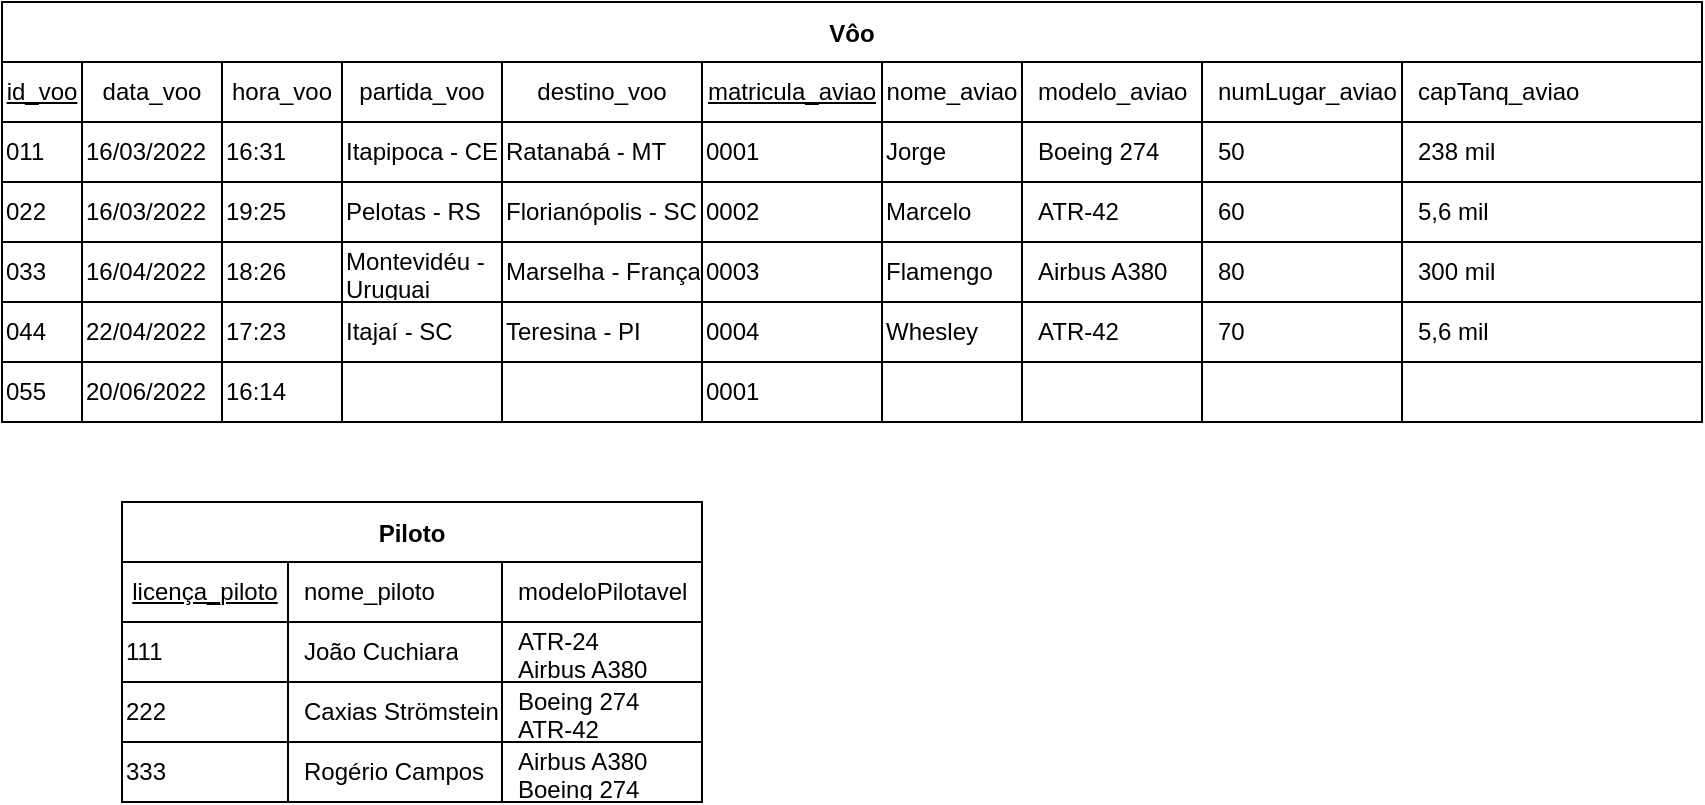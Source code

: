 <mxfile version="20.0.1" type="github">
  <diagram id="vThqgdTcGxecUPUlP4uH" name="Ex3">
    <mxGraphModel dx="782" dy="680" grid="1" gridSize="10" guides="1" tooltips="1" connect="1" arrows="1" fold="1" page="1" pageScale="1" pageWidth="827" pageHeight="1169" math="0" shadow="0">
      <root>
        <mxCell id="0" />
        <mxCell id="1" parent="0" />
        <mxCell id="BJTNGmuwHmOQBh0ry1tt-1" value="Vôo" style="shape=table;startSize=30;container=1;collapsible=0;childLayout=tableLayout;fixedRows=1;rowLines=1;fontStyle=1;swimlaneFillColor=default;align=center;" vertex="1" parent="1">
          <mxGeometry x="130" y="120" width="850" height="210" as="geometry" />
        </mxCell>
        <mxCell id="BJTNGmuwHmOQBh0ry1tt-15" style="shape=tableRow;horizontal=0;startSize=0;swimlaneHead=0;swimlaneBody=0;top=0;left=0;bottom=0;right=0;collapsible=0;dropTarget=0;fillColor=none;points=[[0,0.5],[1,0.5]];portConstraint=eastwest;" vertex="1" parent="BJTNGmuwHmOQBh0ry1tt-1">
          <mxGeometry y="30" width="850" height="30" as="geometry" />
        </mxCell>
        <mxCell id="BJTNGmuwHmOQBh0ry1tt-59" value="id_voo" style="shape=partialRectangle;html=1;whiteSpace=wrap;connectable=0;fillColor=none;top=0;left=0;bottom=0;right=0;overflow=hidden;pointerEvents=1;fontStyle=4" vertex="1" parent="BJTNGmuwHmOQBh0ry1tt-15">
          <mxGeometry width="40" height="30" as="geometry">
            <mxRectangle width="40" height="30" as="alternateBounds" />
          </mxGeometry>
        </mxCell>
        <mxCell id="BJTNGmuwHmOQBh0ry1tt-64" value="data_voo" style="shape=partialRectangle;html=1;whiteSpace=wrap;connectable=0;fillColor=none;top=0;left=0;bottom=0;right=0;overflow=hidden;pointerEvents=1;fontStyle=0" vertex="1" parent="BJTNGmuwHmOQBh0ry1tt-15">
          <mxGeometry x="40" width="70" height="30" as="geometry">
            <mxRectangle width="70" height="30" as="alternateBounds" />
          </mxGeometry>
        </mxCell>
        <mxCell id="BJTNGmuwHmOQBh0ry1tt-69" value="hora_voo" style="shape=partialRectangle;html=1;whiteSpace=wrap;connectable=0;fillColor=none;top=0;left=0;bottom=0;right=0;overflow=hidden;pointerEvents=1;fontStyle=0" vertex="1" parent="BJTNGmuwHmOQBh0ry1tt-15">
          <mxGeometry x="110" width="60" height="30" as="geometry">
            <mxRectangle width="60" height="30" as="alternateBounds" />
          </mxGeometry>
        </mxCell>
        <mxCell id="BJTNGmuwHmOQBh0ry1tt-79" value="partida_voo" style="shape=partialRectangle;html=1;whiteSpace=wrap;connectable=0;fillColor=none;top=0;left=0;bottom=0;right=0;overflow=hidden;pointerEvents=1;fontStyle=0" vertex="1" parent="BJTNGmuwHmOQBh0ry1tt-15">
          <mxGeometry x="170" width="80" height="30" as="geometry">
            <mxRectangle width="80" height="30" as="alternateBounds" />
          </mxGeometry>
        </mxCell>
        <mxCell id="BJTNGmuwHmOQBh0ry1tt-74" value="destino_voo" style="shape=partialRectangle;html=1;whiteSpace=wrap;connectable=0;fillColor=none;top=0;left=0;bottom=0;right=0;overflow=hidden;pointerEvents=1;fontStyle=0" vertex="1" parent="BJTNGmuwHmOQBh0ry1tt-15">
          <mxGeometry x="250" width="100" height="30" as="geometry">
            <mxRectangle width="100" height="30" as="alternateBounds" />
          </mxGeometry>
        </mxCell>
        <mxCell id="BJTNGmuwHmOQBh0ry1tt-16" value="matricula_aviao" style="shape=partialRectangle;html=1;whiteSpace=wrap;connectable=0;fillColor=none;top=0;left=0;bottom=0;right=0;overflow=hidden;pointerEvents=1;fontStyle=4" vertex="1" parent="BJTNGmuwHmOQBh0ry1tt-15">
          <mxGeometry x="350" width="90" height="30" as="geometry">
            <mxRectangle width="90" height="30" as="alternateBounds" />
          </mxGeometry>
        </mxCell>
        <mxCell id="BJTNGmuwHmOQBh0ry1tt-18" value="nome_aviao" style="shape=partialRectangle;html=1;whiteSpace=wrap;connectable=0;fillColor=none;top=0;left=0;bottom=0;right=0;overflow=hidden;pointerEvents=1;fontStyle=0" vertex="1" parent="BJTNGmuwHmOQBh0ry1tt-15">
          <mxGeometry x="440" width="70" height="30" as="geometry">
            <mxRectangle width="70" height="30" as="alternateBounds" />
          </mxGeometry>
        </mxCell>
        <mxCell id="BJTNGmuwHmOQBh0ry1tt-17" value="modelo_aviao" style="shape=partialRectangle;html=1;whiteSpace=wrap;connectable=0;fillColor=none;top=0;left=0;bottom=0;right=0;align=left;spacingLeft=6;overflow=hidden;" vertex="1" parent="BJTNGmuwHmOQBh0ry1tt-15">
          <mxGeometry x="510" width="90" height="30" as="geometry">
            <mxRectangle width="90" height="30" as="alternateBounds" />
          </mxGeometry>
        </mxCell>
        <mxCell id="BJTNGmuwHmOQBh0ry1tt-22" value="numLugar_aviao" style="shape=partialRectangle;html=1;whiteSpace=wrap;connectable=0;fillColor=none;top=0;left=0;bottom=0;right=0;align=left;spacingLeft=6;overflow=hidden;" vertex="1" parent="BJTNGmuwHmOQBh0ry1tt-15">
          <mxGeometry x="600" width="100" height="30" as="geometry">
            <mxRectangle width="100" height="30" as="alternateBounds" />
          </mxGeometry>
        </mxCell>
        <mxCell id="BJTNGmuwHmOQBh0ry1tt-26" value="capTanq_aviao" style="shape=partialRectangle;html=1;whiteSpace=wrap;connectable=0;fillColor=none;top=0;left=0;bottom=0;right=0;align=left;spacingLeft=6;overflow=hidden;" vertex="1" parent="BJTNGmuwHmOQBh0ry1tt-15">
          <mxGeometry x="700" width="150" height="30" as="geometry">
            <mxRectangle width="150" height="30" as="alternateBounds" />
          </mxGeometry>
        </mxCell>
        <mxCell id="BJTNGmuwHmOQBh0ry1tt-2" value="" style="shape=tableRow;horizontal=0;startSize=0;swimlaneHead=0;swimlaneBody=0;top=0;left=0;bottom=0;right=0;collapsible=0;dropTarget=0;fillColor=none;points=[[0,0.5],[1,0.5]];portConstraint=eastwest;" vertex="1" parent="BJTNGmuwHmOQBh0ry1tt-1">
          <mxGeometry y="60" width="850" height="30" as="geometry" />
        </mxCell>
        <mxCell id="BJTNGmuwHmOQBh0ry1tt-60" value="011" style="shape=partialRectangle;html=1;whiteSpace=wrap;connectable=0;fillColor=none;top=0;left=0;bottom=0;right=0;overflow=hidden;pointerEvents=1;align=left;" vertex="1" parent="BJTNGmuwHmOQBh0ry1tt-2">
          <mxGeometry width="40" height="30" as="geometry">
            <mxRectangle width="40" height="30" as="alternateBounds" />
          </mxGeometry>
        </mxCell>
        <mxCell id="BJTNGmuwHmOQBh0ry1tt-65" value="16/03/2022" style="shape=partialRectangle;html=1;whiteSpace=wrap;connectable=0;fillColor=none;top=0;left=0;bottom=0;right=0;overflow=hidden;pointerEvents=1;align=left;" vertex="1" parent="BJTNGmuwHmOQBh0ry1tt-2">
          <mxGeometry x="40" width="70" height="30" as="geometry">
            <mxRectangle width="70" height="30" as="alternateBounds" />
          </mxGeometry>
        </mxCell>
        <mxCell id="BJTNGmuwHmOQBh0ry1tt-70" value="16:31" style="shape=partialRectangle;html=1;whiteSpace=wrap;connectable=0;fillColor=none;top=0;left=0;bottom=0;right=0;overflow=hidden;pointerEvents=1;align=left;" vertex="1" parent="BJTNGmuwHmOQBh0ry1tt-2">
          <mxGeometry x="110" width="60" height="30" as="geometry">
            <mxRectangle width="60" height="30" as="alternateBounds" />
          </mxGeometry>
        </mxCell>
        <mxCell id="BJTNGmuwHmOQBh0ry1tt-80" value="Itapipoca - CE" style="shape=partialRectangle;html=1;whiteSpace=wrap;connectable=0;fillColor=none;top=0;left=0;bottom=0;right=0;overflow=hidden;pointerEvents=1;align=left;" vertex="1" parent="BJTNGmuwHmOQBh0ry1tt-2">
          <mxGeometry x="170" width="80" height="30" as="geometry">
            <mxRectangle width="80" height="30" as="alternateBounds" />
          </mxGeometry>
        </mxCell>
        <mxCell id="BJTNGmuwHmOQBh0ry1tt-75" value="Ratanabá - MT" style="shape=partialRectangle;html=1;whiteSpace=wrap;connectable=0;fillColor=none;top=0;left=0;bottom=0;right=0;overflow=hidden;pointerEvents=1;align=left;" vertex="1" parent="BJTNGmuwHmOQBh0ry1tt-2">
          <mxGeometry x="250" width="100" height="30" as="geometry">
            <mxRectangle width="100" height="30" as="alternateBounds" />
          </mxGeometry>
        </mxCell>
        <mxCell id="BJTNGmuwHmOQBh0ry1tt-3" value="0001" style="shape=partialRectangle;html=1;whiteSpace=wrap;connectable=0;fillColor=none;top=0;left=0;bottom=0;right=0;overflow=hidden;pointerEvents=1;align=left;" vertex="1" parent="BJTNGmuwHmOQBh0ry1tt-2">
          <mxGeometry x="350" width="90" height="30" as="geometry">
            <mxRectangle width="90" height="30" as="alternateBounds" />
          </mxGeometry>
        </mxCell>
        <mxCell id="BJTNGmuwHmOQBh0ry1tt-19" value="Jorge" style="shape=partialRectangle;html=1;whiteSpace=wrap;connectable=0;fillColor=none;top=0;left=0;bottom=0;right=0;overflow=hidden;pointerEvents=1;align=left;" vertex="1" parent="BJTNGmuwHmOQBh0ry1tt-2">
          <mxGeometry x="440" width="70" height="30" as="geometry">
            <mxRectangle width="70" height="30" as="alternateBounds" />
          </mxGeometry>
        </mxCell>
        <mxCell id="BJTNGmuwHmOQBh0ry1tt-4" value="Boeing 274" style="shape=partialRectangle;html=1;whiteSpace=wrap;connectable=0;fillColor=none;top=0;left=0;bottom=0;right=0;align=left;spacingLeft=6;overflow=hidden;verticalAlign=middle;horizontal=1;" vertex="1" parent="BJTNGmuwHmOQBh0ry1tt-2">
          <mxGeometry x="510" width="90" height="30" as="geometry">
            <mxRectangle width="90" height="30" as="alternateBounds" />
          </mxGeometry>
        </mxCell>
        <mxCell id="BJTNGmuwHmOQBh0ry1tt-23" value="50" style="shape=partialRectangle;html=1;whiteSpace=wrap;connectable=0;fillColor=none;top=0;left=0;bottom=0;right=0;align=left;spacingLeft=6;overflow=hidden;" vertex="1" parent="BJTNGmuwHmOQBh0ry1tt-2">
          <mxGeometry x="600" width="100" height="30" as="geometry">
            <mxRectangle width="100" height="30" as="alternateBounds" />
          </mxGeometry>
        </mxCell>
        <mxCell id="BJTNGmuwHmOQBh0ry1tt-27" value="238 mil" style="shape=partialRectangle;html=1;whiteSpace=wrap;connectable=0;fillColor=none;top=0;left=0;bottom=0;right=0;align=left;spacingLeft=6;overflow=hidden;" vertex="1" parent="BJTNGmuwHmOQBh0ry1tt-2">
          <mxGeometry x="700" width="150" height="30" as="geometry">
            <mxRectangle width="150" height="30" as="alternateBounds" />
          </mxGeometry>
        </mxCell>
        <mxCell id="BJTNGmuwHmOQBh0ry1tt-5" value="" style="shape=tableRow;horizontal=0;startSize=0;swimlaneHead=0;swimlaneBody=0;top=0;left=0;bottom=0;right=0;collapsible=0;dropTarget=0;fillColor=none;points=[[0,0.5],[1,0.5]];portConstraint=eastwest;" vertex="1" parent="BJTNGmuwHmOQBh0ry1tt-1">
          <mxGeometry y="90" width="850" height="30" as="geometry" />
        </mxCell>
        <mxCell id="BJTNGmuwHmOQBh0ry1tt-61" value="022" style="shape=partialRectangle;html=1;whiteSpace=wrap;connectable=0;fillColor=none;top=0;left=0;bottom=0;right=0;overflow=hidden;align=left;" vertex="1" parent="BJTNGmuwHmOQBh0ry1tt-5">
          <mxGeometry width="40" height="30" as="geometry">
            <mxRectangle width="40" height="30" as="alternateBounds" />
          </mxGeometry>
        </mxCell>
        <mxCell id="BJTNGmuwHmOQBh0ry1tt-66" value="16/03/2022" style="shape=partialRectangle;html=1;whiteSpace=wrap;connectable=0;fillColor=none;top=0;left=0;bottom=0;right=0;overflow=hidden;align=left;" vertex="1" parent="BJTNGmuwHmOQBh0ry1tt-5">
          <mxGeometry x="40" width="70" height="30" as="geometry">
            <mxRectangle width="70" height="30" as="alternateBounds" />
          </mxGeometry>
        </mxCell>
        <mxCell id="BJTNGmuwHmOQBh0ry1tt-71" value="19:25" style="shape=partialRectangle;html=1;whiteSpace=wrap;connectable=0;fillColor=none;top=0;left=0;bottom=0;right=0;overflow=hidden;align=left;" vertex="1" parent="BJTNGmuwHmOQBh0ry1tt-5">
          <mxGeometry x="110" width="60" height="30" as="geometry">
            <mxRectangle width="60" height="30" as="alternateBounds" />
          </mxGeometry>
        </mxCell>
        <mxCell id="BJTNGmuwHmOQBh0ry1tt-81" value="Pelotas - RS" style="shape=partialRectangle;html=1;whiteSpace=wrap;connectable=0;fillColor=none;top=0;left=0;bottom=0;right=0;overflow=hidden;align=left;" vertex="1" parent="BJTNGmuwHmOQBh0ry1tt-5">
          <mxGeometry x="170" width="80" height="30" as="geometry">
            <mxRectangle width="80" height="30" as="alternateBounds" />
          </mxGeometry>
        </mxCell>
        <mxCell id="BJTNGmuwHmOQBh0ry1tt-76" value="Florianópolis - SC" style="shape=partialRectangle;html=1;whiteSpace=wrap;connectable=0;fillColor=none;top=0;left=0;bottom=0;right=0;overflow=hidden;align=left;" vertex="1" parent="BJTNGmuwHmOQBh0ry1tt-5">
          <mxGeometry x="250" width="100" height="30" as="geometry">
            <mxRectangle width="100" height="30" as="alternateBounds" />
          </mxGeometry>
        </mxCell>
        <mxCell id="BJTNGmuwHmOQBh0ry1tt-6" value="0002" style="shape=partialRectangle;html=1;whiteSpace=wrap;connectable=0;fillColor=none;top=0;left=0;bottom=0;right=0;overflow=hidden;align=left;" vertex="1" parent="BJTNGmuwHmOQBh0ry1tt-5">
          <mxGeometry x="350" width="90" height="30" as="geometry">
            <mxRectangle width="90" height="30" as="alternateBounds" />
          </mxGeometry>
        </mxCell>
        <mxCell id="BJTNGmuwHmOQBh0ry1tt-20" value="Marcelo" style="shape=partialRectangle;html=1;whiteSpace=wrap;connectable=0;fillColor=none;top=0;left=0;bottom=0;right=0;overflow=hidden;align=left;" vertex="1" parent="BJTNGmuwHmOQBh0ry1tt-5">
          <mxGeometry x="440" width="70" height="30" as="geometry">
            <mxRectangle width="70" height="30" as="alternateBounds" />
          </mxGeometry>
        </mxCell>
        <mxCell id="BJTNGmuwHmOQBh0ry1tt-7" value="ATR-42" style="shape=partialRectangle;html=1;whiteSpace=wrap;connectable=0;fillColor=none;top=0;left=0;bottom=0;right=0;align=left;spacingLeft=6;overflow=hidden;" vertex="1" parent="BJTNGmuwHmOQBh0ry1tt-5">
          <mxGeometry x="510" width="90" height="30" as="geometry">
            <mxRectangle width="90" height="30" as="alternateBounds" />
          </mxGeometry>
        </mxCell>
        <mxCell id="BJTNGmuwHmOQBh0ry1tt-24" value="60" style="shape=partialRectangle;html=1;whiteSpace=wrap;connectable=0;fillColor=none;top=0;left=0;bottom=0;right=0;align=left;spacingLeft=6;overflow=hidden;" vertex="1" parent="BJTNGmuwHmOQBh0ry1tt-5">
          <mxGeometry x="600" width="100" height="30" as="geometry">
            <mxRectangle width="100" height="30" as="alternateBounds" />
          </mxGeometry>
        </mxCell>
        <mxCell id="BJTNGmuwHmOQBh0ry1tt-28" value="5,6 mil" style="shape=partialRectangle;html=1;whiteSpace=wrap;connectable=0;fillColor=none;top=0;left=0;bottom=0;right=0;align=left;spacingLeft=6;overflow=hidden;" vertex="1" parent="BJTNGmuwHmOQBh0ry1tt-5">
          <mxGeometry x="700" width="150" height="30" as="geometry">
            <mxRectangle width="150" height="30" as="alternateBounds" />
          </mxGeometry>
        </mxCell>
        <mxCell id="BJTNGmuwHmOQBh0ry1tt-8" value="" style="shape=tableRow;horizontal=0;startSize=0;swimlaneHead=0;swimlaneBody=0;top=0;left=0;bottom=0;right=0;collapsible=0;dropTarget=0;fillColor=none;points=[[0,0.5],[1,0.5]];portConstraint=eastwest;" vertex="1" parent="BJTNGmuwHmOQBh0ry1tt-1">
          <mxGeometry y="120" width="850" height="30" as="geometry" />
        </mxCell>
        <mxCell id="BJTNGmuwHmOQBh0ry1tt-62" value="033" style="shape=partialRectangle;html=1;whiteSpace=wrap;connectable=0;fillColor=none;top=0;left=0;bottom=0;right=0;overflow=hidden;align=left;" vertex="1" parent="BJTNGmuwHmOQBh0ry1tt-8">
          <mxGeometry width="40" height="30" as="geometry">
            <mxRectangle width="40" height="30" as="alternateBounds" />
          </mxGeometry>
        </mxCell>
        <mxCell id="BJTNGmuwHmOQBh0ry1tt-67" value="16/04/2022" style="shape=partialRectangle;html=1;whiteSpace=wrap;connectable=0;fillColor=none;top=0;left=0;bottom=0;right=0;overflow=hidden;align=left;" vertex="1" parent="BJTNGmuwHmOQBh0ry1tt-8">
          <mxGeometry x="40" width="70" height="30" as="geometry">
            <mxRectangle width="70" height="30" as="alternateBounds" />
          </mxGeometry>
        </mxCell>
        <mxCell id="BJTNGmuwHmOQBh0ry1tt-72" value="18:26" style="shape=partialRectangle;html=1;whiteSpace=wrap;connectable=0;fillColor=none;top=0;left=0;bottom=0;right=0;overflow=hidden;align=left;" vertex="1" parent="BJTNGmuwHmOQBh0ry1tt-8">
          <mxGeometry x="110" width="60" height="30" as="geometry">
            <mxRectangle width="60" height="30" as="alternateBounds" />
          </mxGeometry>
        </mxCell>
        <mxCell id="BJTNGmuwHmOQBh0ry1tt-82" value="Montevidéu - Uruguai" style="shape=partialRectangle;html=1;whiteSpace=wrap;connectable=0;fillColor=none;top=0;left=0;bottom=0;right=0;overflow=hidden;align=left;" vertex="1" parent="BJTNGmuwHmOQBh0ry1tt-8">
          <mxGeometry x="170" width="80" height="30" as="geometry">
            <mxRectangle width="80" height="30" as="alternateBounds" />
          </mxGeometry>
        </mxCell>
        <mxCell id="BJTNGmuwHmOQBh0ry1tt-77" value="Marselha - França" style="shape=partialRectangle;html=1;whiteSpace=wrap;connectable=0;fillColor=none;top=0;left=0;bottom=0;right=0;overflow=hidden;align=left;" vertex="1" parent="BJTNGmuwHmOQBh0ry1tt-8">
          <mxGeometry x="250" width="100" height="30" as="geometry">
            <mxRectangle width="100" height="30" as="alternateBounds" />
          </mxGeometry>
        </mxCell>
        <mxCell id="BJTNGmuwHmOQBh0ry1tt-9" value="0003" style="shape=partialRectangle;html=1;whiteSpace=wrap;connectable=0;fillColor=none;top=0;left=0;bottom=0;right=0;overflow=hidden;align=left;" vertex="1" parent="BJTNGmuwHmOQBh0ry1tt-8">
          <mxGeometry x="350" width="90" height="30" as="geometry">
            <mxRectangle width="90" height="30" as="alternateBounds" />
          </mxGeometry>
        </mxCell>
        <mxCell id="BJTNGmuwHmOQBh0ry1tt-21" value="Flamengo" style="shape=partialRectangle;html=1;whiteSpace=wrap;connectable=0;fillColor=none;top=0;left=0;bottom=0;right=0;overflow=hidden;align=left;" vertex="1" parent="BJTNGmuwHmOQBh0ry1tt-8">
          <mxGeometry x="440" width="70" height="30" as="geometry">
            <mxRectangle width="70" height="30" as="alternateBounds" />
          </mxGeometry>
        </mxCell>
        <mxCell id="BJTNGmuwHmOQBh0ry1tt-10" value="Airbus A380" style="shape=partialRectangle;html=1;whiteSpace=wrap;connectable=0;fillColor=none;top=0;left=0;bottom=0;right=0;align=left;spacingLeft=6;overflow=hidden;" vertex="1" parent="BJTNGmuwHmOQBh0ry1tt-8">
          <mxGeometry x="510" width="90" height="30" as="geometry">
            <mxRectangle width="90" height="30" as="alternateBounds" />
          </mxGeometry>
        </mxCell>
        <mxCell id="BJTNGmuwHmOQBh0ry1tt-25" value="80" style="shape=partialRectangle;html=1;whiteSpace=wrap;connectable=0;fillColor=none;top=0;left=0;bottom=0;right=0;align=left;spacingLeft=6;overflow=hidden;" vertex="1" parent="BJTNGmuwHmOQBh0ry1tt-8">
          <mxGeometry x="600" width="100" height="30" as="geometry">
            <mxRectangle width="100" height="30" as="alternateBounds" />
          </mxGeometry>
        </mxCell>
        <mxCell id="BJTNGmuwHmOQBh0ry1tt-29" value="300 mil" style="shape=partialRectangle;html=1;whiteSpace=wrap;connectable=0;fillColor=none;top=0;left=0;bottom=0;right=0;align=left;spacingLeft=6;overflow=hidden;" vertex="1" parent="BJTNGmuwHmOQBh0ry1tt-8">
          <mxGeometry x="700" width="150" height="30" as="geometry">
            <mxRectangle width="150" height="30" as="alternateBounds" />
          </mxGeometry>
        </mxCell>
        <mxCell id="BJTNGmuwHmOQBh0ry1tt-36" style="shape=tableRow;horizontal=0;startSize=0;swimlaneHead=0;swimlaneBody=0;top=0;left=0;bottom=0;right=0;collapsible=0;dropTarget=0;fillColor=none;points=[[0,0.5],[1,0.5]];portConstraint=eastwest;" vertex="1" parent="BJTNGmuwHmOQBh0ry1tt-1">
          <mxGeometry y="150" width="850" height="30" as="geometry" />
        </mxCell>
        <mxCell id="BJTNGmuwHmOQBh0ry1tt-63" value="044" style="shape=partialRectangle;html=1;whiteSpace=wrap;connectable=0;fillColor=none;top=0;left=0;bottom=0;right=0;overflow=hidden;align=left;" vertex="1" parent="BJTNGmuwHmOQBh0ry1tt-36">
          <mxGeometry width="40" height="30" as="geometry">
            <mxRectangle width="40" height="30" as="alternateBounds" />
          </mxGeometry>
        </mxCell>
        <mxCell id="BJTNGmuwHmOQBh0ry1tt-68" value="22/04/2022" style="shape=partialRectangle;html=1;whiteSpace=wrap;connectable=0;fillColor=none;top=0;left=0;bottom=0;right=0;overflow=hidden;align=left;" vertex="1" parent="BJTNGmuwHmOQBh0ry1tt-36">
          <mxGeometry x="40" width="70" height="30" as="geometry">
            <mxRectangle width="70" height="30" as="alternateBounds" />
          </mxGeometry>
        </mxCell>
        <mxCell id="BJTNGmuwHmOQBh0ry1tt-73" value="17:23" style="shape=partialRectangle;html=1;whiteSpace=wrap;connectable=0;fillColor=none;top=0;left=0;bottom=0;right=0;overflow=hidden;align=left;" vertex="1" parent="BJTNGmuwHmOQBh0ry1tt-36">
          <mxGeometry x="110" width="60" height="30" as="geometry">
            <mxRectangle width="60" height="30" as="alternateBounds" />
          </mxGeometry>
        </mxCell>
        <mxCell id="BJTNGmuwHmOQBh0ry1tt-83" value="Itajaí - SC" style="shape=partialRectangle;html=1;whiteSpace=wrap;connectable=0;fillColor=none;top=0;left=0;bottom=0;right=0;overflow=hidden;align=left;" vertex="1" parent="BJTNGmuwHmOQBh0ry1tt-36">
          <mxGeometry x="170" width="80" height="30" as="geometry">
            <mxRectangle width="80" height="30" as="alternateBounds" />
          </mxGeometry>
        </mxCell>
        <mxCell id="BJTNGmuwHmOQBh0ry1tt-78" value="Teresina - PI" style="shape=partialRectangle;html=1;whiteSpace=wrap;connectable=0;fillColor=none;top=0;left=0;bottom=0;right=0;overflow=hidden;align=left;" vertex="1" parent="BJTNGmuwHmOQBh0ry1tt-36">
          <mxGeometry x="250" width="100" height="30" as="geometry">
            <mxRectangle width="100" height="30" as="alternateBounds" />
          </mxGeometry>
        </mxCell>
        <mxCell id="BJTNGmuwHmOQBh0ry1tt-37" value="0004" style="shape=partialRectangle;html=1;whiteSpace=wrap;connectable=0;fillColor=none;top=0;left=0;bottom=0;right=0;overflow=hidden;align=left;" vertex="1" parent="BJTNGmuwHmOQBh0ry1tt-36">
          <mxGeometry x="350" width="90" height="30" as="geometry">
            <mxRectangle width="90" height="30" as="alternateBounds" />
          </mxGeometry>
        </mxCell>
        <mxCell id="BJTNGmuwHmOQBh0ry1tt-38" value="Whesley" style="shape=partialRectangle;html=1;whiteSpace=wrap;connectable=0;fillColor=none;top=0;left=0;bottom=0;right=0;overflow=hidden;align=left;" vertex="1" parent="BJTNGmuwHmOQBh0ry1tt-36">
          <mxGeometry x="440" width="70" height="30" as="geometry">
            <mxRectangle width="70" height="30" as="alternateBounds" />
          </mxGeometry>
        </mxCell>
        <mxCell id="BJTNGmuwHmOQBh0ry1tt-39" value="ATR-42" style="shape=partialRectangle;html=1;whiteSpace=wrap;connectable=0;fillColor=none;top=0;left=0;bottom=0;right=0;align=left;spacingLeft=6;overflow=hidden;" vertex="1" parent="BJTNGmuwHmOQBh0ry1tt-36">
          <mxGeometry x="510" width="90" height="30" as="geometry">
            <mxRectangle width="90" height="30" as="alternateBounds" />
          </mxGeometry>
        </mxCell>
        <mxCell id="BJTNGmuwHmOQBh0ry1tt-40" value="70" style="shape=partialRectangle;html=1;whiteSpace=wrap;connectable=0;fillColor=none;top=0;left=0;bottom=0;right=0;align=left;spacingLeft=6;overflow=hidden;" vertex="1" parent="BJTNGmuwHmOQBh0ry1tt-36">
          <mxGeometry x="600" width="100" height="30" as="geometry">
            <mxRectangle width="100" height="30" as="alternateBounds" />
          </mxGeometry>
        </mxCell>
        <mxCell id="BJTNGmuwHmOQBh0ry1tt-41" value="5,6 mil" style="shape=partialRectangle;html=1;whiteSpace=wrap;connectable=0;fillColor=none;top=0;left=0;bottom=0;right=0;align=left;spacingLeft=6;overflow=hidden;" vertex="1" parent="BJTNGmuwHmOQBh0ry1tt-36">
          <mxGeometry x="700" width="150" height="30" as="geometry">
            <mxRectangle width="150" height="30" as="alternateBounds" />
          </mxGeometry>
        </mxCell>
        <mxCell id="BJTNGmuwHmOQBh0ry1tt-84" style="shape=tableRow;horizontal=0;startSize=0;swimlaneHead=0;swimlaneBody=0;top=0;left=0;bottom=0;right=0;collapsible=0;dropTarget=0;fillColor=none;points=[[0,0.5],[1,0.5]];portConstraint=eastwest;" vertex="1" parent="BJTNGmuwHmOQBh0ry1tt-1">
          <mxGeometry y="180" width="850" height="30" as="geometry" />
        </mxCell>
        <mxCell id="BJTNGmuwHmOQBh0ry1tt-85" value="055" style="shape=partialRectangle;html=1;whiteSpace=wrap;connectable=0;fillColor=none;top=0;left=0;bottom=0;right=0;overflow=hidden;align=left;" vertex="1" parent="BJTNGmuwHmOQBh0ry1tt-84">
          <mxGeometry width="40" height="30" as="geometry">
            <mxRectangle width="40" height="30" as="alternateBounds" />
          </mxGeometry>
        </mxCell>
        <mxCell id="BJTNGmuwHmOQBh0ry1tt-86" value="20/06/2022" style="shape=partialRectangle;html=1;whiteSpace=wrap;connectable=0;fillColor=none;top=0;left=0;bottom=0;right=0;overflow=hidden;align=left;" vertex="1" parent="BJTNGmuwHmOQBh0ry1tt-84">
          <mxGeometry x="40" width="70" height="30" as="geometry">
            <mxRectangle width="70" height="30" as="alternateBounds" />
          </mxGeometry>
        </mxCell>
        <mxCell id="BJTNGmuwHmOQBh0ry1tt-87" value="16:14" style="shape=partialRectangle;html=1;whiteSpace=wrap;connectable=0;fillColor=none;top=0;left=0;bottom=0;right=0;overflow=hidden;align=left;" vertex="1" parent="BJTNGmuwHmOQBh0ry1tt-84">
          <mxGeometry x="110" width="60" height="30" as="geometry">
            <mxRectangle width="60" height="30" as="alternateBounds" />
          </mxGeometry>
        </mxCell>
        <mxCell id="BJTNGmuwHmOQBh0ry1tt-88" style="shape=partialRectangle;html=1;whiteSpace=wrap;connectable=0;fillColor=none;top=0;left=0;bottom=0;right=0;overflow=hidden;align=left;" vertex="1" parent="BJTNGmuwHmOQBh0ry1tt-84">
          <mxGeometry x="170" width="80" height="30" as="geometry">
            <mxRectangle width="80" height="30" as="alternateBounds" />
          </mxGeometry>
        </mxCell>
        <mxCell id="BJTNGmuwHmOQBh0ry1tt-89" style="shape=partialRectangle;html=1;whiteSpace=wrap;connectable=0;fillColor=none;top=0;left=0;bottom=0;right=0;overflow=hidden;align=left;" vertex="1" parent="BJTNGmuwHmOQBh0ry1tt-84">
          <mxGeometry x="250" width="100" height="30" as="geometry">
            <mxRectangle width="100" height="30" as="alternateBounds" />
          </mxGeometry>
        </mxCell>
        <mxCell id="BJTNGmuwHmOQBh0ry1tt-90" value="0001" style="shape=partialRectangle;html=1;whiteSpace=wrap;connectable=0;fillColor=none;top=0;left=0;bottom=0;right=0;overflow=hidden;align=left;" vertex="1" parent="BJTNGmuwHmOQBh0ry1tt-84">
          <mxGeometry x="350" width="90" height="30" as="geometry">
            <mxRectangle width="90" height="30" as="alternateBounds" />
          </mxGeometry>
        </mxCell>
        <mxCell id="BJTNGmuwHmOQBh0ry1tt-91" style="shape=partialRectangle;html=1;whiteSpace=wrap;connectable=0;fillColor=none;top=0;left=0;bottom=0;right=0;overflow=hidden;align=left;" vertex="1" parent="BJTNGmuwHmOQBh0ry1tt-84">
          <mxGeometry x="440" width="70" height="30" as="geometry">
            <mxRectangle width="70" height="30" as="alternateBounds" />
          </mxGeometry>
        </mxCell>
        <mxCell id="BJTNGmuwHmOQBh0ry1tt-92" style="shape=partialRectangle;html=1;whiteSpace=wrap;connectable=0;fillColor=none;top=0;left=0;bottom=0;right=0;align=left;spacingLeft=6;overflow=hidden;" vertex="1" parent="BJTNGmuwHmOQBh0ry1tt-84">
          <mxGeometry x="510" width="90" height="30" as="geometry">
            <mxRectangle width="90" height="30" as="alternateBounds" />
          </mxGeometry>
        </mxCell>
        <mxCell id="BJTNGmuwHmOQBh0ry1tt-93" style="shape=partialRectangle;html=1;whiteSpace=wrap;connectable=0;fillColor=none;top=0;left=0;bottom=0;right=0;align=left;spacingLeft=6;overflow=hidden;" vertex="1" parent="BJTNGmuwHmOQBh0ry1tt-84">
          <mxGeometry x="600" width="100" height="30" as="geometry">
            <mxRectangle width="100" height="30" as="alternateBounds" />
          </mxGeometry>
        </mxCell>
        <mxCell id="BJTNGmuwHmOQBh0ry1tt-94" style="shape=partialRectangle;html=1;whiteSpace=wrap;connectable=0;fillColor=none;top=0;left=0;bottom=0;right=0;align=left;spacingLeft=6;overflow=hidden;" vertex="1" parent="BJTNGmuwHmOQBh0ry1tt-84">
          <mxGeometry x="700" width="150" height="30" as="geometry">
            <mxRectangle width="150" height="30" as="alternateBounds" />
          </mxGeometry>
        </mxCell>
        <mxCell id="BJTNGmuwHmOQBh0ry1tt-42" value="Piloto" style="shape=table;startSize=30;container=1;collapsible=0;childLayout=tableLayout;fixedRows=1;rowLines=1;fontStyle=1;fontSize=12;swimlaneFillColor=default;" vertex="1" parent="1">
          <mxGeometry x="190" y="370" width="290" height="150" as="geometry" />
        </mxCell>
        <mxCell id="BJTNGmuwHmOQBh0ry1tt-52" style="shape=tableRow;horizontal=0;startSize=0;swimlaneHead=0;swimlaneBody=0;top=0;left=0;bottom=0;right=0;collapsible=0;dropTarget=0;fillColor=none;points=[[0,0.5],[1,0.5]];portConstraint=eastwest;fontSize=12;" vertex="1" parent="BJTNGmuwHmOQBh0ry1tt-42">
          <mxGeometry y="30" width="290" height="30" as="geometry" />
        </mxCell>
        <mxCell id="BJTNGmuwHmOQBh0ry1tt-53" value="licença_piloto" style="shape=partialRectangle;html=1;whiteSpace=wrap;connectable=0;fillColor=none;top=0;left=0;bottom=0;right=0;overflow=hidden;pointerEvents=1;fontSize=12;fontStyle=4" vertex="1" parent="BJTNGmuwHmOQBh0ry1tt-52">
          <mxGeometry width="83" height="30" as="geometry">
            <mxRectangle width="83" height="30" as="alternateBounds" />
          </mxGeometry>
        </mxCell>
        <mxCell id="BJTNGmuwHmOQBh0ry1tt-54" value="nome_piloto" style="shape=partialRectangle;html=1;whiteSpace=wrap;connectable=0;fillColor=none;top=0;left=0;bottom=0;right=0;align=left;spacingLeft=6;overflow=hidden;fontSize=12;" vertex="1" parent="BJTNGmuwHmOQBh0ry1tt-52">
          <mxGeometry x="83" width="107" height="30" as="geometry">
            <mxRectangle width="107" height="30" as="alternateBounds" />
          </mxGeometry>
        </mxCell>
        <mxCell id="BJTNGmuwHmOQBh0ry1tt-55" value="modeloPilotavel" style="shape=partialRectangle;html=1;whiteSpace=wrap;connectable=0;fillColor=none;top=0;left=0;bottom=0;right=0;align=left;spacingLeft=6;overflow=hidden;fontSize=12;" vertex="1" parent="BJTNGmuwHmOQBh0ry1tt-52">
          <mxGeometry x="190" width="100" height="30" as="geometry">
            <mxRectangle width="100" height="30" as="alternateBounds" />
          </mxGeometry>
        </mxCell>
        <mxCell id="BJTNGmuwHmOQBh0ry1tt-43" value="" style="shape=tableRow;horizontal=0;startSize=0;swimlaneHead=0;swimlaneBody=0;top=0;left=0;bottom=0;right=0;collapsible=0;dropTarget=0;fillColor=none;points=[[0,0.5],[1,0.5]];portConstraint=eastwest;fontSize=12;" vertex="1" parent="BJTNGmuwHmOQBh0ry1tt-42">
          <mxGeometry y="60" width="290" height="30" as="geometry" />
        </mxCell>
        <mxCell id="BJTNGmuwHmOQBh0ry1tt-44" value="111" style="shape=partialRectangle;html=1;whiteSpace=wrap;connectable=0;fillColor=none;top=0;left=0;bottom=0;right=0;overflow=hidden;pointerEvents=1;fontSize=12;align=left;" vertex="1" parent="BJTNGmuwHmOQBh0ry1tt-43">
          <mxGeometry width="83" height="30" as="geometry">
            <mxRectangle width="83" height="30" as="alternateBounds" />
          </mxGeometry>
        </mxCell>
        <mxCell id="BJTNGmuwHmOQBh0ry1tt-45" value="João Cuchiara" style="shape=partialRectangle;html=1;whiteSpace=wrap;connectable=0;fillColor=none;top=0;left=0;bottom=0;right=0;align=left;spacingLeft=6;overflow=hidden;fontSize=12;" vertex="1" parent="BJTNGmuwHmOQBh0ry1tt-43">
          <mxGeometry x="83" width="107" height="30" as="geometry">
            <mxRectangle width="107" height="30" as="alternateBounds" />
          </mxGeometry>
        </mxCell>
        <mxCell id="BJTNGmuwHmOQBh0ry1tt-56" value="&lt;div&gt;ATR-24&lt;/div&gt;&lt;div&gt;Airbus A380&lt;br&gt;&lt;/div&gt;" style="shape=partialRectangle;html=1;whiteSpace=wrap;connectable=0;fillColor=none;top=0;left=0;bottom=0;right=0;align=left;spacingLeft=6;overflow=hidden;fontSize=12;" vertex="1" parent="BJTNGmuwHmOQBh0ry1tt-43">
          <mxGeometry x="190" width="100" height="30" as="geometry">
            <mxRectangle width="100" height="30" as="alternateBounds" />
          </mxGeometry>
        </mxCell>
        <mxCell id="BJTNGmuwHmOQBh0ry1tt-46" value="" style="shape=tableRow;horizontal=0;startSize=0;swimlaneHead=0;swimlaneBody=0;top=0;left=0;bottom=0;right=0;collapsible=0;dropTarget=0;fillColor=none;points=[[0,0.5],[1,0.5]];portConstraint=eastwest;fontSize=12;" vertex="1" parent="BJTNGmuwHmOQBh0ry1tt-42">
          <mxGeometry y="90" width="290" height="30" as="geometry" />
        </mxCell>
        <mxCell id="BJTNGmuwHmOQBh0ry1tt-47" value="222" style="shape=partialRectangle;html=1;whiteSpace=wrap;connectable=0;fillColor=none;top=0;left=0;bottom=0;right=0;overflow=hidden;fontSize=12;align=left;" vertex="1" parent="BJTNGmuwHmOQBh0ry1tt-46">
          <mxGeometry width="83" height="30" as="geometry">
            <mxRectangle width="83" height="30" as="alternateBounds" />
          </mxGeometry>
        </mxCell>
        <mxCell id="BJTNGmuwHmOQBh0ry1tt-48" value="Caxias Strömstein" style="shape=partialRectangle;html=1;whiteSpace=wrap;connectable=0;fillColor=none;top=0;left=0;bottom=0;right=0;align=left;spacingLeft=6;overflow=hidden;fontSize=12;" vertex="1" parent="BJTNGmuwHmOQBh0ry1tt-46">
          <mxGeometry x="83" width="107" height="30" as="geometry">
            <mxRectangle width="107" height="30" as="alternateBounds" />
          </mxGeometry>
        </mxCell>
        <mxCell id="BJTNGmuwHmOQBh0ry1tt-57" value="&lt;div&gt;Boeing 274&lt;/div&gt;&lt;div&gt;ATR-42&lt;br&gt;&lt;/div&gt;" style="shape=partialRectangle;html=1;whiteSpace=wrap;connectable=0;fillColor=none;top=0;left=0;bottom=0;right=0;align=left;spacingLeft=6;overflow=hidden;fontSize=12;" vertex="1" parent="BJTNGmuwHmOQBh0ry1tt-46">
          <mxGeometry x="190" width="100" height="30" as="geometry">
            <mxRectangle width="100" height="30" as="alternateBounds" />
          </mxGeometry>
        </mxCell>
        <mxCell id="BJTNGmuwHmOQBh0ry1tt-49" value="" style="shape=tableRow;horizontal=0;startSize=0;swimlaneHead=0;swimlaneBody=0;top=0;left=0;bottom=0;right=0;collapsible=0;dropTarget=0;fillColor=none;points=[[0,0.5],[1,0.5]];portConstraint=eastwest;fontSize=12;" vertex="1" parent="BJTNGmuwHmOQBh0ry1tt-42">
          <mxGeometry y="120" width="290" height="30" as="geometry" />
        </mxCell>
        <mxCell id="BJTNGmuwHmOQBh0ry1tt-50" value="333" style="shape=partialRectangle;html=1;whiteSpace=wrap;connectable=0;fillColor=none;top=0;left=0;bottom=0;right=0;overflow=hidden;fontSize=12;align=left;" vertex="1" parent="BJTNGmuwHmOQBh0ry1tt-49">
          <mxGeometry width="83" height="30" as="geometry">
            <mxRectangle width="83" height="30" as="alternateBounds" />
          </mxGeometry>
        </mxCell>
        <mxCell id="BJTNGmuwHmOQBh0ry1tt-51" value="Rogério Campos" style="shape=partialRectangle;html=1;whiteSpace=wrap;connectable=0;fillColor=none;top=0;left=0;bottom=0;right=0;align=left;spacingLeft=6;overflow=hidden;fontSize=12;" vertex="1" parent="BJTNGmuwHmOQBh0ry1tt-49">
          <mxGeometry x="83" width="107" height="30" as="geometry">
            <mxRectangle width="107" height="30" as="alternateBounds" />
          </mxGeometry>
        </mxCell>
        <mxCell id="BJTNGmuwHmOQBh0ry1tt-58" value="&lt;div&gt;Airbus A380&lt;/div&gt;&lt;div&gt;Boeing 274&lt;br&gt;&lt;/div&gt;" style="shape=partialRectangle;html=1;whiteSpace=wrap;connectable=0;fillColor=none;top=0;left=0;bottom=0;right=0;align=left;spacingLeft=6;overflow=hidden;fontSize=12;" vertex="1" parent="BJTNGmuwHmOQBh0ry1tt-49">
          <mxGeometry x="190" width="100" height="30" as="geometry">
            <mxRectangle width="100" height="30" as="alternateBounds" />
          </mxGeometry>
        </mxCell>
      </root>
    </mxGraphModel>
  </diagram>
</mxfile>
